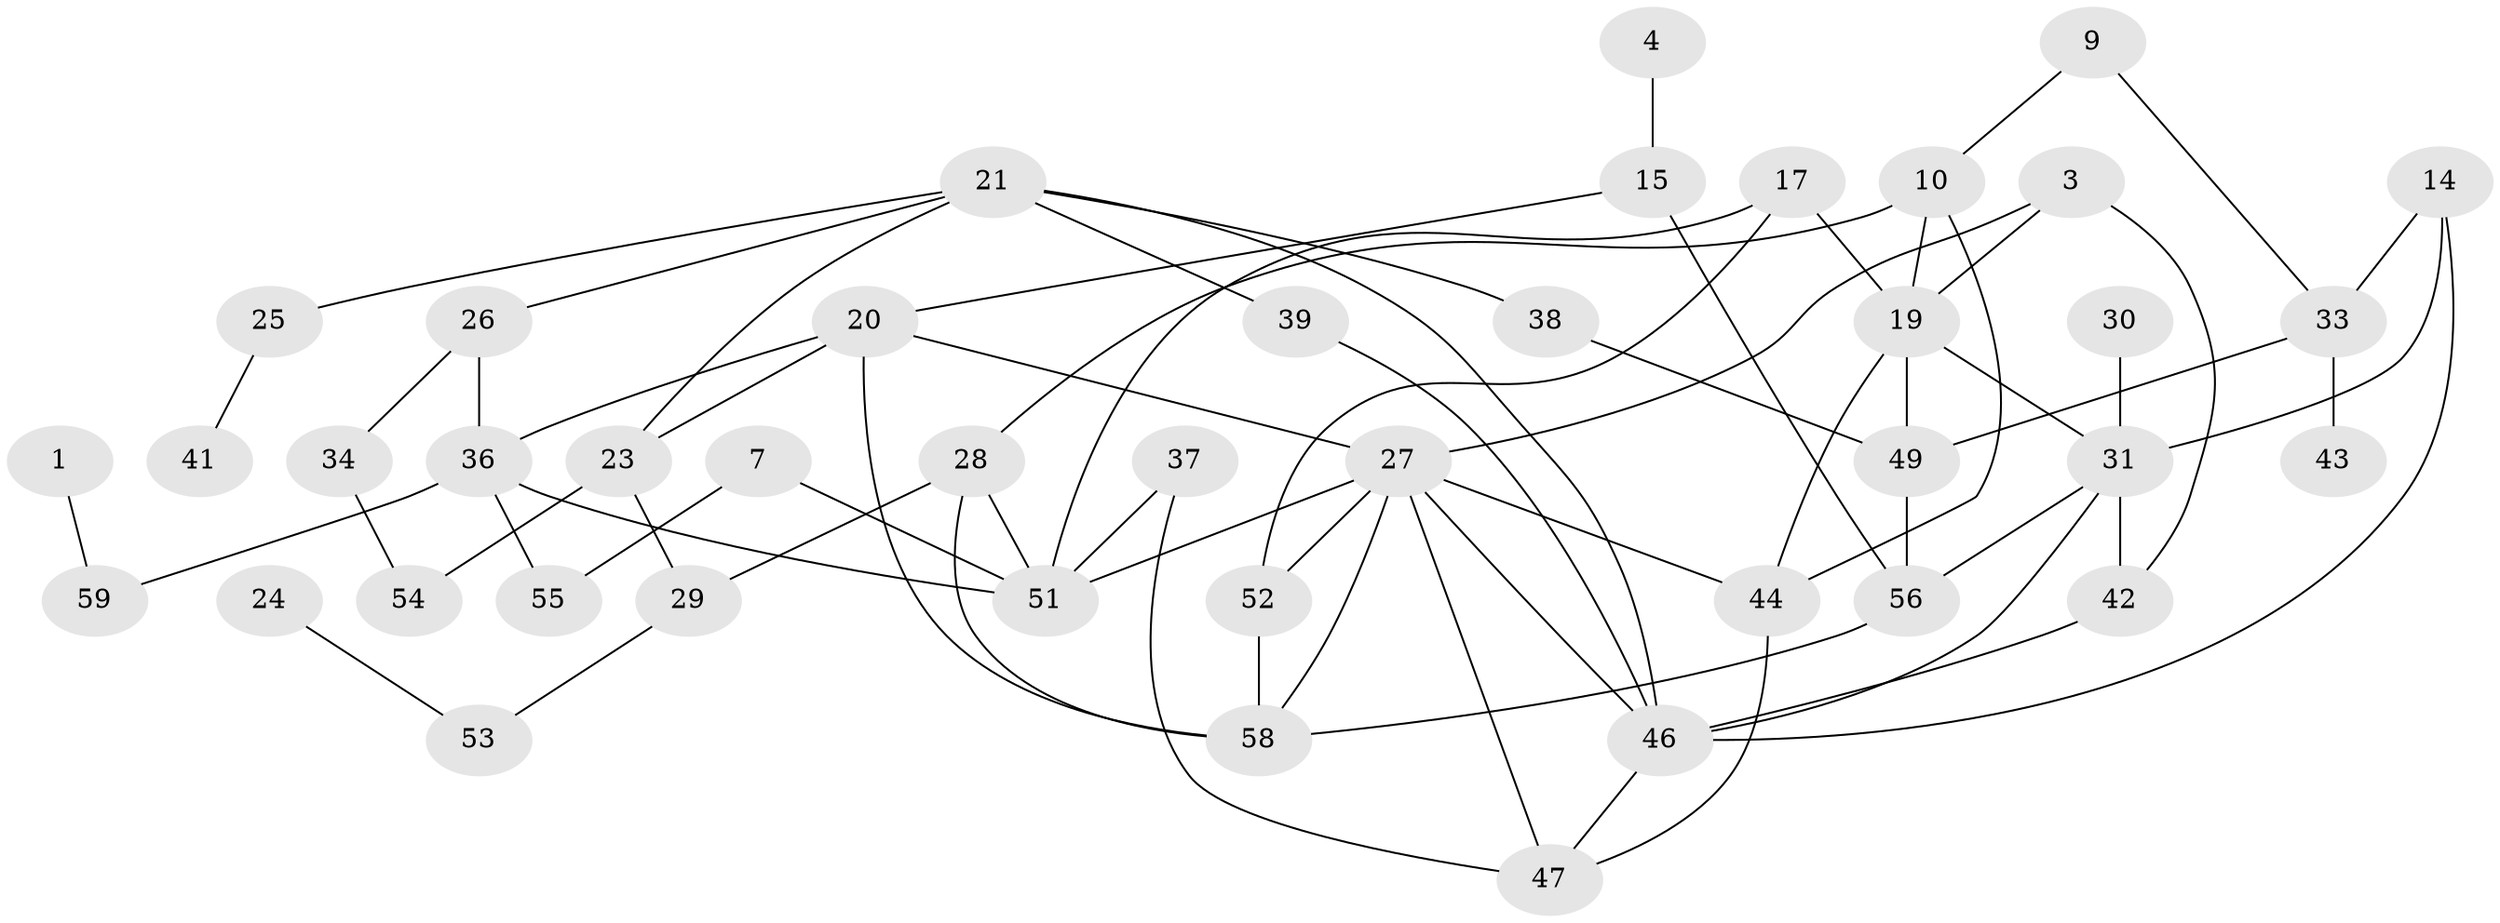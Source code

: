 // original degree distribution, {3: 0.24786324786324787, 1: 0.17094017094017094, 2: 0.26495726495726496, 4: 0.10256410256410256, 0: 0.13675213675213677, 7: 0.008547008547008548, 5: 0.05128205128205128, 6: 0.017094017094017096}
// Generated by graph-tools (version 1.1) at 2025/00/03/09/25 03:00:50]
// undirected, 42 vertices, 69 edges
graph export_dot {
graph [start="1"]
  node [color=gray90,style=filled];
  1;
  3;
  4;
  7;
  9;
  10;
  14;
  15;
  17;
  19;
  20;
  21;
  23;
  24;
  25;
  26;
  27;
  28;
  29;
  30;
  31;
  33;
  34;
  36;
  37;
  38;
  39;
  41;
  42;
  43;
  44;
  46;
  47;
  49;
  51;
  52;
  53;
  54;
  55;
  56;
  58;
  59;
  1 -- 59 [weight=1.0];
  3 -- 19 [weight=1.0];
  3 -- 27 [weight=1.0];
  3 -- 42 [weight=1.0];
  4 -- 15 [weight=1.0];
  7 -- 51 [weight=1.0];
  7 -- 55 [weight=1.0];
  9 -- 10 [weight=1.0];
  9 -- 33 [weight=1.0];
  10 -- 19 [weight=1.0];
  10 -- 28 [weight=1.0];
  10 -- 44 [weight=1.0];
  14 -- 31 [weight=1.0];
  14 -- 33 [weight=1.0];
  14 -- 46 [weight=1.0];
  15 -- 20 [weight=1.0];
  15 -- 56 [weight=4.0];
  17 -- 19 [weight=1.0];
  17 -- 51 [weight=1.0];
  17 -- 52 [weight=1.0];
  19 -- 31 [weight=2.0];
  19 -- 44 [weight=1.0];
  19 -- 49 [weight=1.0];
  20 -- 23 [weight=1.0];
  20 -- 27 [weight=1.0];
  20 -- 36 [weight=1.0];
  20 -- 58 [weight=1.0];
  21 -- 23 [weight=1.0];
  21 -- 25 [weight=1.0];
  21 -- 26 [weight=1.0];
  21 -- 38 [weight=1.0];
  21 -- 39 [weight=1.0];
  21 -- 46 [weight=1.0];
  23 -- 29 [weight=1.0];
  23 -- 54 [weight=1.0];
  24 -- 53 [weight=1.0];
  25 -- 41 [weight=1.0];
  26 -- 34 [weight=1.0];
  26 -- 36 [weight=1.0];
  27 -- 44 [weight=1.0];
  27 -- 46 [weight=1.0];
  27 -- 47 [weight=1.0];
  27 -- 51 [weight=1.0];
  27 -- 52 [weight=1.0];
  27 -- 58 [weight=1.0];
  28 -- 29 [weight=1.0];
  28 -- 51 [weight=1.0];
  28 -- 58 [weight=1.0];
  29 -- 53 [weight=1.0];
  30 -- 31 [weight=1.0];
  31 -- 42 [weight=1.0];
  31 -- 46 [weight=1.0];
  31 -- 56 [weight=1.0];
  33 -- 43 [weight=1.0];
  33 -- 49 [weight=1.0];
  34 -- 54 [weight=1.0];
  36 -- 51 [weight=1.0];
  36 -- 55 [weight=1.0];
  36 -- 59 [weight=1.0];
  37 -- 47 [weight=1.0];
  37 -- 51 [weight=1.0];
  38 -- 49 [weight=1.0];
  39 -- 46 [weight=1.0];
  42 -- 46 [weight=1.0];
  44 -- 47 [weight=1.0];
  46 -- 47 [weight=1.0];
  49 -- 56 [weight=1.0];
  52 -- 58 [weight=1.0];
  56 -- 58 [weight=1.0];
}
